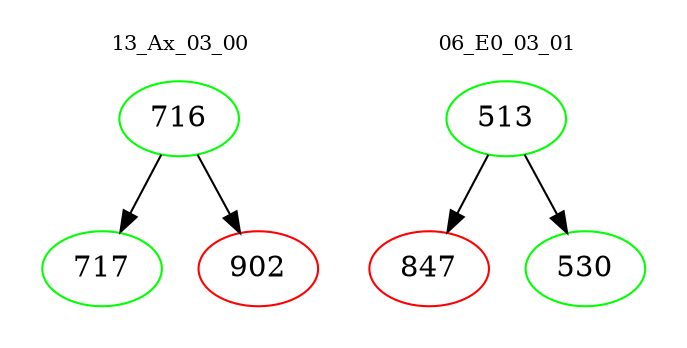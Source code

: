 digraph{
subgraph cluster_0 {
color = white
label = "13_Ax_03_00";
fontsize=10;
T0_716 [label="716", color="green"]
T0_716 -> T0_717 [color="black"]
T0_717 [label="717", color="green"]
T0_716 -> T0_902 [color="black"]
T0_902 [label="902", color="red"]
}
subgraph cluster_1 {
color = white
label = "06_E0_03_01";
fontsize=10;
T1_513 [label="513", color="green"]
T1_513 -> T1_847 [color="black"]
T1_847 [label="847", color="red"]
T1_513 -> T1_530 [color="black"]
T1_530 [label="530", color="green"]
}
}
